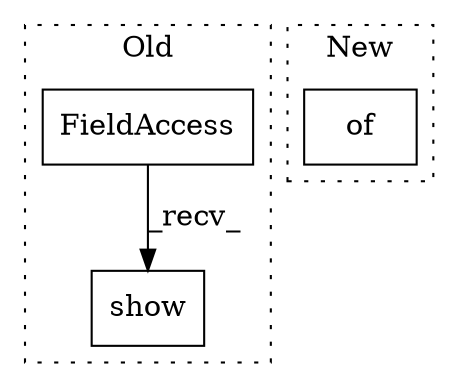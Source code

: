 digraph G {
subgraph cluster0 {
1 [label="show" a="32" s="3147" l="6" shape="box"];
3 [label="FieldAccess" a="22" s="3122" l="6" shape="box"];
label = "Old";
style="dotted";
}
subgraph cluster1 {
2 [label="of" a="32" s="2748,2756" l="3,1" shape="box"];
label = "New";
style="dotted";
}
3 -> 1 [label="_recv_"];
}